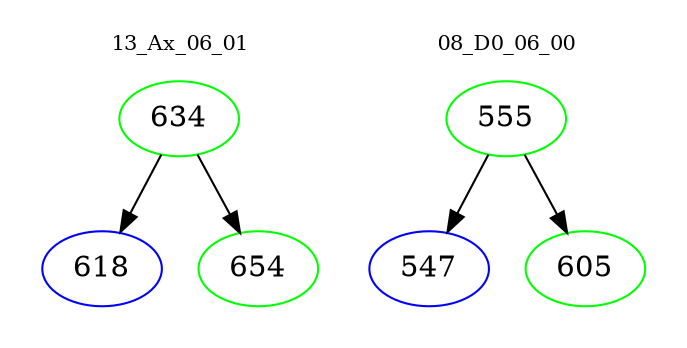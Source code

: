 digraph{
subgraph cluster_0 {
color = white
label = "13_Ax_06_01";
fontsize=10;
T0_634 [label="634", color="green"]
T0_634 -> T0_618 [color="black"]
T0_618 [label="618", color="blue"]
T0_634 -> T0_654 [color="black"]
T0_654 [label="654", color="green"]
}
subgraph cluster_1 {
color = white
label = "08_D0_06_00";
fontsize=10;
T1_555 [label="555", color="green"]
T1_555 -> T1_547 [color="black"]
T1_547 [label="547", color="blue"]
T1_555 -> T1_605 [color="black"]
T1_605 [label="605", color="green"]
}
}
